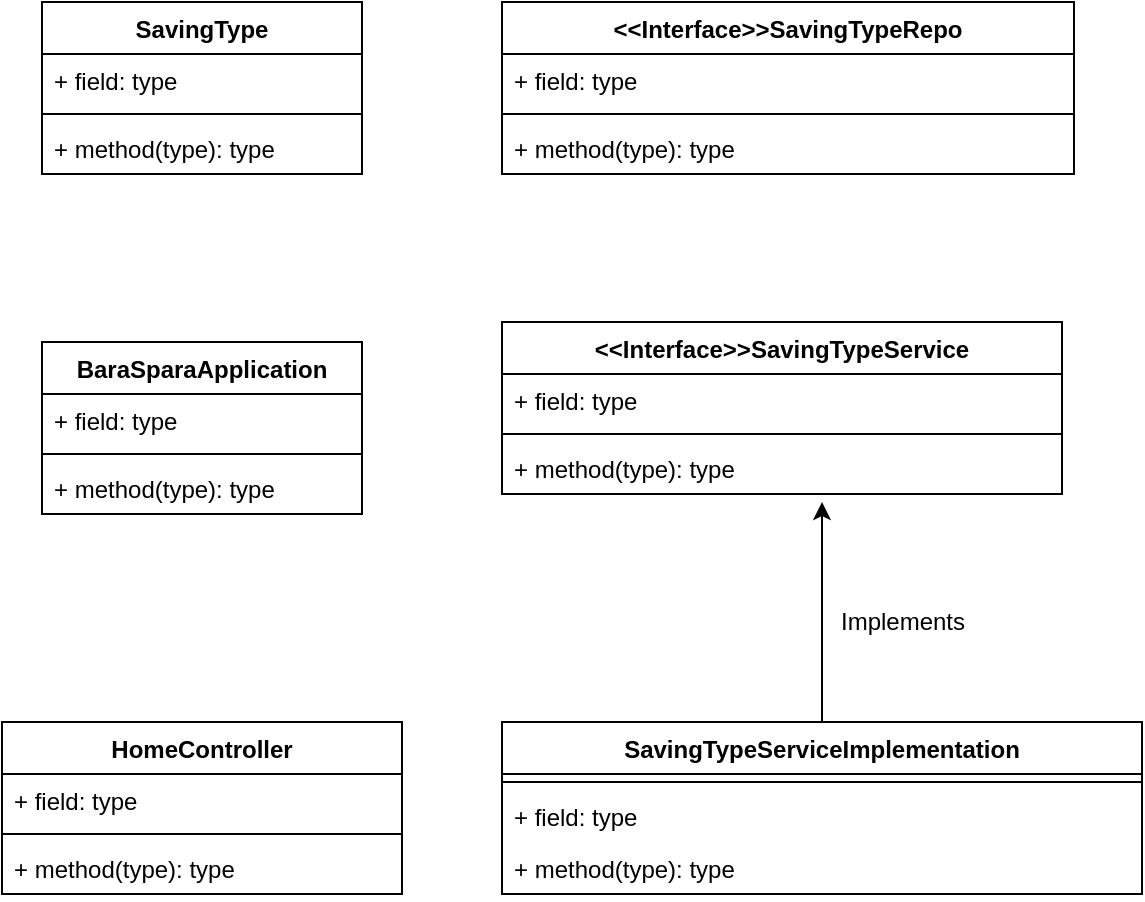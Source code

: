 <mxfile version="13.8.1" type="onedrive"><diagram id="UPOV53XJPt46uaujTBaV" name="Page-1"><mxGraphModel dx="780" dy="1117" grid="1" gridSize="10" guides="1" tooltips="1" connect="1" arrows="1" fold="1" page="1" pageScale="1" pageWidth="827" pageHeight="1169" math="0" shadow="0"><root><mxCell id="0"/><mxCell id="1" parent="0"/><mxCell id="X53S201gnLeGKAmgcMss-9" value="&lt;&lt;Interface&gt;&gt;SavingTypeService" style="swimlane;fontStyle=1;align=center;verticalAlign=top;childLayout=stackLayout;horizontal=1;startSize=26;horizontalStack=0;resizeParent=1;resizeParentMax=0;resizeLast=0;collapsible=1;marginBottom=0;" vertex="1" parent="1"><mxGeometry x="360" y="320" width="280" height="86" as="geometry"/></mxCell><mxCell id="X53S201gnLeGKAmgcMss-10" value="+ field: type" style="text;strokeColor=none;fillColor=none;align=left;verticalAlign=top;spacingLeft=4;spacingRight=4;overflow=hidden;rotatable=0;points=[[0,0.5],[1,0.5]];portConstraint=eastwest;" vertex="1" parent="X53S201gnLeGKAmgcMss-9"><mxGeometry y="26" width="280" height="26" as="geometry"/></mxCell><mxCell id="X53S201gnLeGKAmgcMss-11" value="" style="line;strokeWidth=1;fillColor=none;align=left;verticalAlign=middle;spacingTop=-1;spacingLeft=3;spacingRight=3;rotatable=0;labelPosition=right;points=[];portConstraint=eastwest;" vertex="1" parent="X53S201gnLeGKAmgcMss-9"><mxGeometry y="52" width="280" height="8" as="geometry"/></mxCell><mxCell id="X53S201gnLeGKAmgcMss-12" value="+ method(type): type" style="text;strokeColor=none;fillColor=none;align=left;verticalAlign=top;spacingLeft=4;spacingRight=4;overflow=hidden;rotatable=0;points=[[0,0.5],[1,0.5]];portConstraint=eastwest;" vertex="1" parent="X53S201gnLeGKAmgcMss-9"><mxGeometry y="60" width="280" height="26" as="geometry"/></mxCell><mxCell id="X53S201gnLeGKAmgcMss-17" style="edgeStyle=orthogonalEdgeStyle;rounded=0;orthogonalLoop=1;jettySize=auto;html=1;" edge="1" parent="1" source="X53S201gnLeGKAmgcMss-13"><mxGeometry relative="1" as="geometry"><mxPoint x="520" y="410" as="targetPoint"/></mxGeometry></mxCell><mxCell id="X53S201gnLeGKAmgcMss-13" value="SavingTypeServiceImplementation" style="swimlane;fontStyle=1;align=center;verticalAlign=top;childLayout=stackLayout;horizontal=1;startSize=26;horizontalStack=0;resizeParent=1;resizeParentMax=0;resizeLast=0;collapsible=1;marginBottom=0;" vertex="1" parent="1"><mxGeometry x="360" y="520" width="320" height="86" as="geometry"/></mxCell><mxCell id="X53S201gnLeGKAmgcMss-15" value="" style="line;strokeWidth=1;fillColor=none;align=left;verticalAlign=middle;spacingTop=-1;spacingLeft=3;spacingRight=3;rotatable=0;labelPosition=right;points=[];portConstraint=eastwest;" vertex="1" parent="X53S201gnLeGKAmgcMss-13"><mxGeometry y="26" width="320" height="8" as="geometry"/></mxCell><mxCell id="X53S201gnLeGKAmgcMss-14" value="+ field: type" style="text;strokeColor=none;fillColor=none;align=left;verticalAlign=top;spacingLeft=4;spacingRight=4;overflow=hidden;rotatable=0;points=[[0,0.5],[1,0.5]];portConstraint=eastwest;" vertex="1" parent="X53S201gnLeGKAmgcMss-13"><mxGeometry y="34" width="320" height="26" as="geometry"/></mxCell><mxCell id="X53S201gnLeGKAmgcMss-16" value="+ method(type): type" style="text;strokeColor=none;fillColor=none;align=left;verticalAlign=top;spacingLeft=4;spacingRight=4;overflow=hidden;rotatable=0;points=[[0,0.5],[1,0.5]];portConstraint=eastwest;" vertex="1" parent="X53S201gnLeGKAmgcMss-13"><mxGeometry y="60" width="320" height="26" as="geometry"/></mxCell><mxCell id="X53S201gnLeGKAmgcMss-18" value="Implements" style="text;html=1;align=center;verticalAlign=middle;resizable=0;points=[];autosize=1;" vertex="1" parent="1"><mxGeometry x="520" y="460" width="80" height="20" as="geometry"/></mxCell><mxCell id="X53S201gnLeGKAmgcMss-1" value="&lt;&lt;Interface&gt;&gt;SavingTypeRepo" style="swimlane;fontStyle=1;align=center;verticalAlign=top;childLayout=stackLayout;horizontal=1;startSize=26;horizontalStack=0;resizeParent=1;resizeParentMax=0;resizeLast=0;collapsible=1;marginBottom=0;" vertex="1" parent="1"><mxGeometry x="360" y="160" width="286" height="86" as="geometry"/></mxCell><mxCell id="X53S201gnLeGKAmgcMss-2" value="+ field: type" style="text;strokeColor=none;fillColor=none;align=left;verticalAlign=top;spacingLeft=4;spacingRight=4;overflow=hidden;rotatable=0;points=[[0,0.5],[1,0.5]];portConstraint=eastwest;" vertex="1" parent="X53S201gnLeGKAmgcMss-1"><mxGeometry y="26" width="286" height="26" as="geometry"/></mxCell><mxCell id="X53S201gnLeGKAmgcMss-3" value="" style="line;strokeWidth=1;fillColor=none;align=left;verticalAlign=middle;spacingTop=-1;spacingLeft=3;spacingRight=3;rotatable=0;labelPosition=right;points=[];portConstraint=eastwest;" vertex="1" parent="X53S201gnLeGKAmgcMss-1"><mxGeometry y="52" width="286" height="8" as="geometry"/></mxCell><mxCell id="X53S201gnLeGKAmgcMss-4" value="+ method(type): type" style="text;strokeColor=none;fillColor=none;align=left;verticalAlign=top;spacingLeft=4;spacingRight=4;overflow=hidden;rotatable=0;points=[[0,0.5],[1,0.5]];portConstraint=eastwest;" vertex="1" parent="X53S201gnLeGKAmgcMss-1"><mxGeometry y="60" width="286" height="26" as="geometry"/></mxCell><mxCell id="X53S201gnLeGKAmgcMss-5" value="SavingType" style="swimlane;fontStyle=1;align=center;verticalAlign=top;childLayout=stackLayout;horizontal=1;startSize=26;horizontalStack=0;resizeParent=1;resizeParentMax=0;resizeLast=0;collapsible=1;marginBottom=0;" vertex="1" parent="1"><mxGeometry x="130" y="160" width="160" height="86" as="geometry"/></mxCell><mxCell id="X53S201gnLeGKAmgcMss-6" value="+ field: type" style="text;strokeColor=none;fillColor=none;align=left;verticalAlign=top;spacingLeft=4;spacingRight=4;overflow=hidden;rotatable=0;points=[[0,0.5],[1,0.5]];portConstraint=eastwest;" vertex="1" parent="X53S201gnLeGKAmgcMss-5"><mxGeometry y="26" width="160" height="26" as="geometry"/></mxCell><mxCell id="X53S201gnLeGKAmgcMss-7" value="" style="line;strokeWidth=1;fillColor=none;align=left;verticalAlign=middle;spacingTop=-1;spacingLeft=3;spacingRight=3;rotatable=0;labelPosition=right;points=[];portConstraint=eastwest;" vertex="1" parent="X53S201gnLeGKAmgcMss-5"><mxGeometry y="52" width="160" height="8" as="geometry"/></mxCell><mxCell id="X53S201gnLeGKAmgcMss-8" value="+ method(type): type" style="text;strokeColor=none;fillColor=none;align=left;verticalAlign=top;spacingLeft=4;spacingRight=4;overflow=hidden;rotatable=0;points=[[0,0.5],[1,0.5]];portConstraint=eastwest;" vertex="1" parent="X53S201gnLeGKAmgcMss-5"><mxGeometry y="60" width="160" height="26" as="geometry"/></mxCell><mxCell id="X53S201gnLeGKAmgcMss-19" value="BaraSparaApplication" style="swimlane;fontStyle=1;align=center;verticalAlign=top;childLayout=stackLayout;horizontal=1;startSize=26;horizontalStack=0;resizeParent=1;resizeParentMax=0;resizeLast=0;collapsible=1;marginBottom=0;" vertex="1" parent="1"><mxGeometry x="130" y="330" width="160" height="86" as="geometry"/></mxCell><mxCell id="X53S201gnLeGKAmgcMss-20" value="+ field: type" style="text;strokeColor=none;fillColor=none;align=left;verticalAlign=top;spacingLeft=4;spacingRight=4;overflow=hidden;rotatable=0;points=[[0,0.5],[1,0.5]];portConstraint=eastwest;" vertex="1" parent="X53S201gnLeGKAmgcMss-19"><mxGeometry y="26" width="160" height="26" as="geometry"/></mxCell><mxCell id="X53S201gnLeGKAmgcMss-21" value="" style="line;strokeWidth=1;fillColor=none;align=left;verticalAlign=middle;spacingTop=-1;spacingLeft=3;spacingRight=3;rotatable=0;labelPosition=right;points=[];portConstraint=eastwest;" vertex="1" parent="X53S201gnLeGKAmgcMss-19"><mxGeometry y="52" width="160" height="8" as="geometry"/></mxCell><mxCell id="X53S201gnLeGKAmgcMss-22" value="+ method(type): type" style="text;strokeColor=none;fillColor=none;align=left;verticalAlign=top;spacingLeft=4;spacingRight=4;overflow=hidden;rotatable=0;points=[[0,0.5],[1,0.5]];portConstraint=eastwest;" vertex="1" parent="X53S201gnLeGKAmgcMss-19"><mxGeometry y="60" width="160" height="26" as="geometry"/></mxCell><mxCell id="X53S201gnLeGKAmgcMss-23" value="HomeController" style="swimlane;fontStyle=1;align=center;verticalAlign=top;childLayout=stackLayout;horizontal=1;startSize=26;horizontalStack=0;resizeParent=1;resizeParentMax=0;resizeLast=0;collapsible=1;marginBottom=0;" vertex="1" parent="1"><mxGeometry x="110" y="520" width="200" height="86" as="geometry"/></mxCell><mxCell id="X53S201gnLeGKAmgcMss-24" value="+ field: type" style="text;strokeColor=none;fillColor=none;align=left;verticalAlign=top;spacingLeft=4;spacingRight=4;overflow=hidden;rotatable=0;points=[[0,0.5],[1,0.5]];portConstraint=eastwest;" vertex="1" parent="X53S201gnLeGKAmgcMss-23"><mxGeometry y="26" width="200" height="26" as="geometry"/></mxCell><mxCell id="X53S201gnLeGKAmgcMss-25" value="" style="line;strokeWidth=1;fillColor=none;align=left;verticalAlign=middle;spacingTop=-1;spacingLeft=3;spacingRight=3;rotatable=0;labelPosition=right;points=[];portConstraint=eastwest;" vertex="1" parent="X53S201gnLeGKAmgcMss-23"><mxGeometry y="52" width="200" height="8" as="geometry"/></mxCell><mxCell id="X53S201gnLeGKAmgcMss-26" value="+ method(type): type" style="text;strokeColor=none;fillColor=none;align=left;verticalAlign=top;spacingLeft=4;spacingRight=4;overflow=hidden;rotatable=0;points=[[0,0.5],[1,0.5]];portConstraint=eastwest;" vertex="1" parent="X53S201gnLeGKAmgcMss-23"><mxGeometry y="60" width="200" height="26" as="geometry"/></mxCell></root></mxGraphModel></diagram></mxfile>